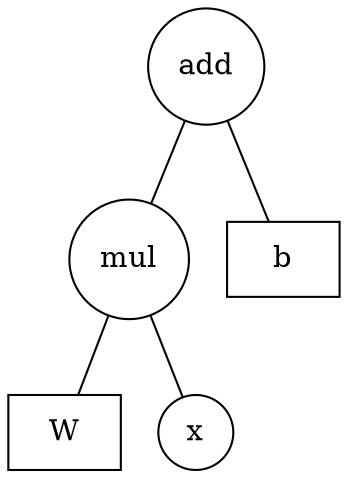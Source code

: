 //digraph structs{
strict graph { 
     node [shape=record]
     W
     b
     node [shape=circle]
     W -- mul 
     b -- add
     mul -- add
     x -- mul
     rankdir=BT
 }

